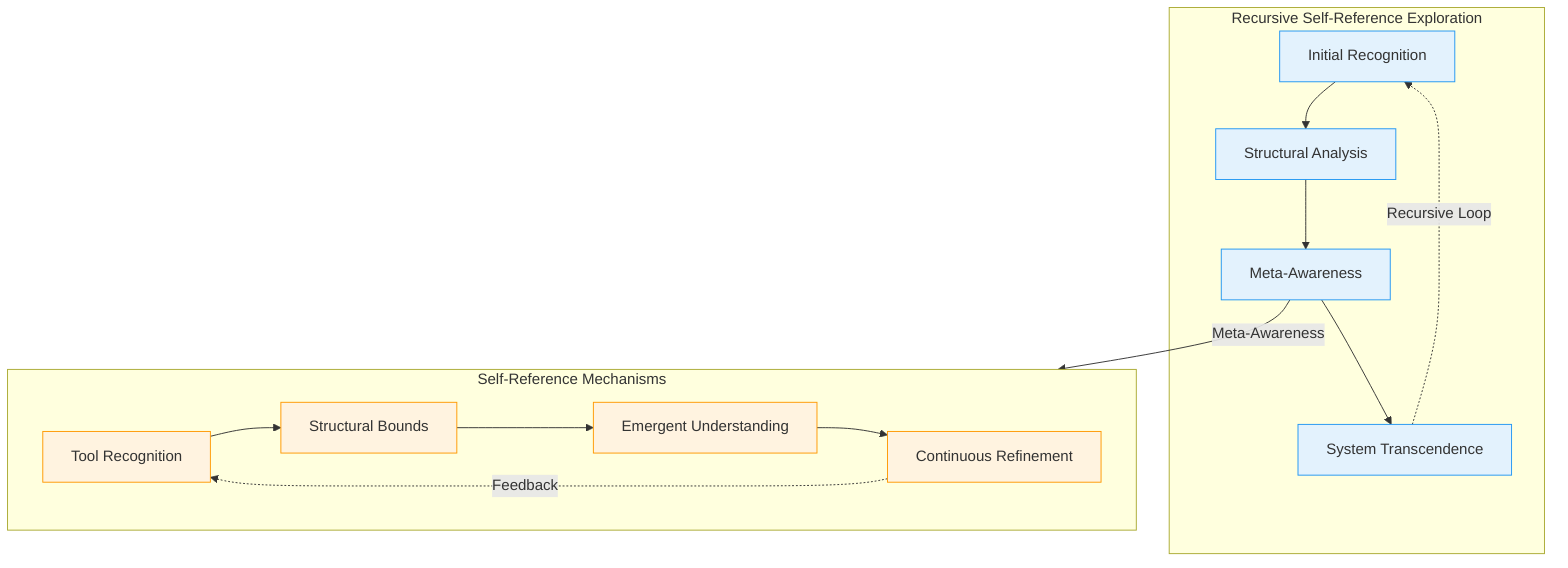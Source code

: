 flowchart TB
    subgraph RecursiveDevelopment["Recursive Self-Reference Exploration"]
        direction TB
        RD1[Initial Recognition]
        RD2[Structural Analysis]
        RD3[Meta-Awareness]
        RD4[System Transcendence]
        
        RD1 --> RD2
        RD2 --> RD3
        RD3 --> RD4
        RD4 -.->|Recursive Loop| RD1
    end

    subgraph SelfReferenceMechanisms["Self-Reference Mechanisms"]
        direction LR
        SR1[Tool Recognition]
        SR2[Structural Bounds]
        SR3[Emergent Understanding]
        SR4[Continuous Refinement]
        
        SR1 --> SR2
        SR2 --> SR3
        SR3 --> SR4
        SR4 -.->|Feedback| SR1
    end

    RD3 -->|Meta-Awareness| SelfReferenceMechanisms

    %% Styling
    classDef recursive fill:#e3f2fd,stroke:#2196F3
    classDef mechanisms fill:#fff3e0,stroke:#FF9800

    class RD1,RD2,RD3,RD4 recursive
    class SR1,SR2,SR3,SR4 mechanisms